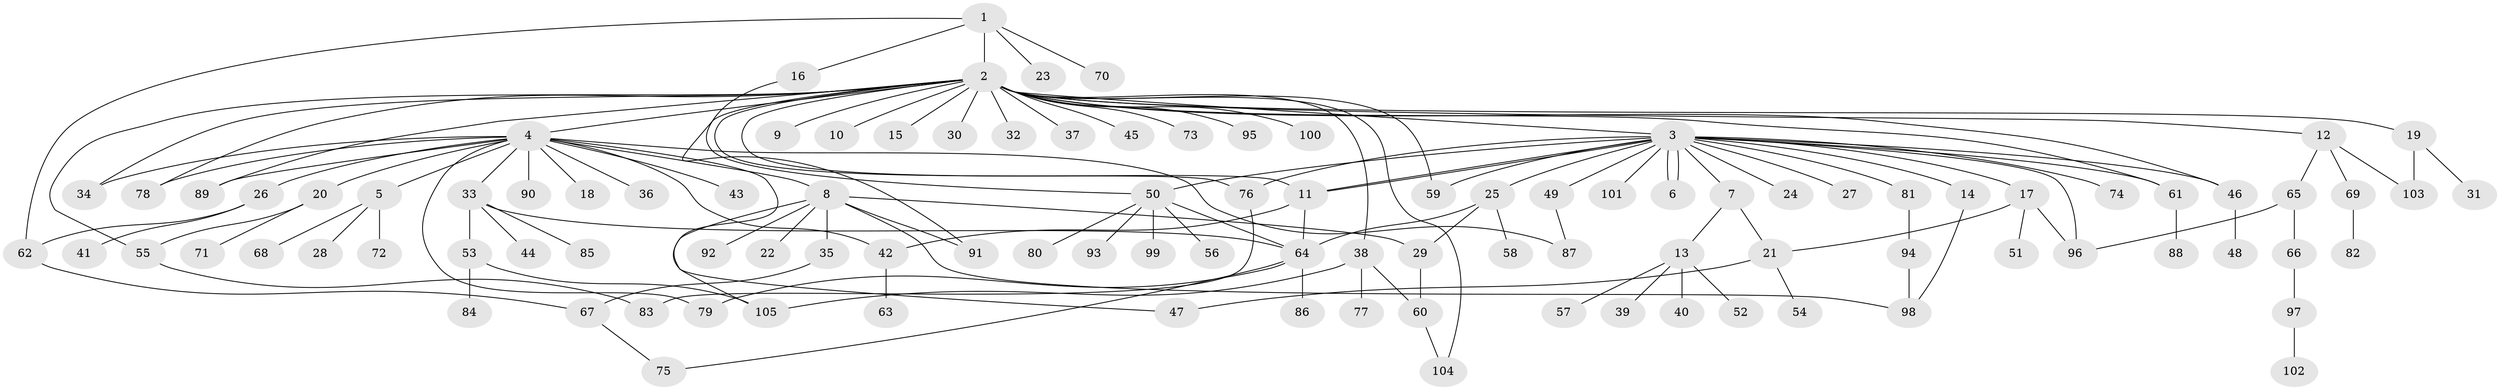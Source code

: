 // Generated by graph-tools (version 1.1) at 2025/11/02/27/25 16:11:10]
// undirected, 105 vertices, 139 edges
graph export_dot {
graph [start="1"]
  node [color=gray90,style=filled];
  1;
  2;
  3;
  4;
  5;
  6;
  7;
  8;
  9;
  10;
  11;
  12;
  13;
  14;
  15;
  16;
  17;
  18;
  19;
  20;
  21;
  22;
  23;
  24;
  25;
  26;
  27;
  28;
  29;
  30;
  31;
  32;
  33;
  34;
  35;
  36;
  37;
  38;
  39;
  40;
  41;
  42;
  43;
  44;
  45;
  46;
  47;
  48;
  49;
  50;
  51;
  52;
  53;
  54;
  55;
  56;
  57;
  58;
  59;
  60;
  61;
  62;
  63;
  64;
  65;
  66;
  67;
  68;
  69;
  70;
  71;
  72;
  73;
  74;
  75;
  76;
  77;
  78;
  79;
  80;
  81;
  82;
  83;
  84;
  85;
  86;
  87;
  88;
  89;
  90;
  91;
  92;
  93;
  94;
  95;
  96;
  97;
  98;
  99;
  100;
  101;
  102;
  103;
  104;
  105;
  1 -- 2;
  1 -- 16;
  1 -- 23;
  1 -- 62;
  1 -- 70;
  2 -- 3;
  2 -- 4;
  2 -- 9;
  2 -- 10;
  2 -- 11;
  2 -- 12;
  2 -- 15;
  2 -- 19;
  2 -- 30;
  2 -- 32;
  2 -- 34;
  2 -- 37;
  2 -- 38;
  2 -- 45;
  2 -- 46;
  2 -- 55;
  2 -- 59;
  2 -- 61;
  2 -- 73;
  2 -- 76;
  2 -- 78;
  2 -- 89;
  2 -- 91;
  2 -- 95;
  2 -- 100;
  2 -- 104;
  3 -- 6;
  3 -- 6;
  3 -- 7;
  3 -- 11;
  3 -- 11;
  3 -- 14;
  3 -- 17;
  3 -- 24;
  3 -- 25;
  3 -- 27;
  3 -- 46;
  3 -- 49;
  3 -- 50;
  3 -- 59;
  3 -- 61;
  3 -- 74;
  3 -- 76;
  3 -- 81;
  3 -- 96;
  3 -- 101;
  4 -- 5;
  4 -- 8;
  4 -- 18;
  4 -- 20;
  4 -- 26;
  4 -- 33;
  4 -- 34;
  4 -- 36;
  4 -- 42;
  4 -- 43;
  4 -- 47;
  4 -- 78;
  4 -- 79;
  4 -- 87;
  4 -- 89;
  4 -- 90;
  5 -- 28;
  5 -- 68;
  5 -- 72;
  7 -- 13;
  7 -- 21;
  8 -- 22;
  8 -- 29;
  8 -- 35;
  8 -- 91;
  8 -- 92;
  8 -- 98;
  8 -- 105;
  11 -- 42;
  11 -- 64;
  12 -- 65;
  12 -- 69;
  12 -- 103;
  13 -- 39;
  13 -- 40;
  13 -- 52;
  13 -- 57;
  14 -- 98;
  16 -- 50;
  17 -- 21;
  17 -- 51;
  17 -- 96;
  19 -- 31;
  19 -- 103;
  20 -- 55;
  20 -- 71;
  21 -- 47;
  21 -- 54;
  25 -- 29;
  25 -- 58;
  25 -- 64;
  26 -- 41;
  26 -- 62;
  29 -- 60;
  33 -- 44;
  33 -- 53;
  33 -- 64;
  33 -- 85;
  35 -- 67;
  38 -- 60;
  38 -- 77;
  38 -- 105;
  42 -- 63;
  46 -- 48;
  49 -- 87;
  50 -- 56;
  50 -- 64;
  50 -- 80;
  50 -- 93;
  50 -- 99;
  53 -- 84;
  53 -- 105;
  55 -- 83;
  60 -- 104;
  61 -- 88;
  62 -- 67;
  64 -- 75;
  64 -- 79;
  64 -- 86;
  65 -- 66;
  65 -- 96;
  66 -- 97;
  67 -- 75;
  69 -- 82;
  76 -- 83;
  81 -- 94;
  94 -- 98;
  97 -- 102;
}
